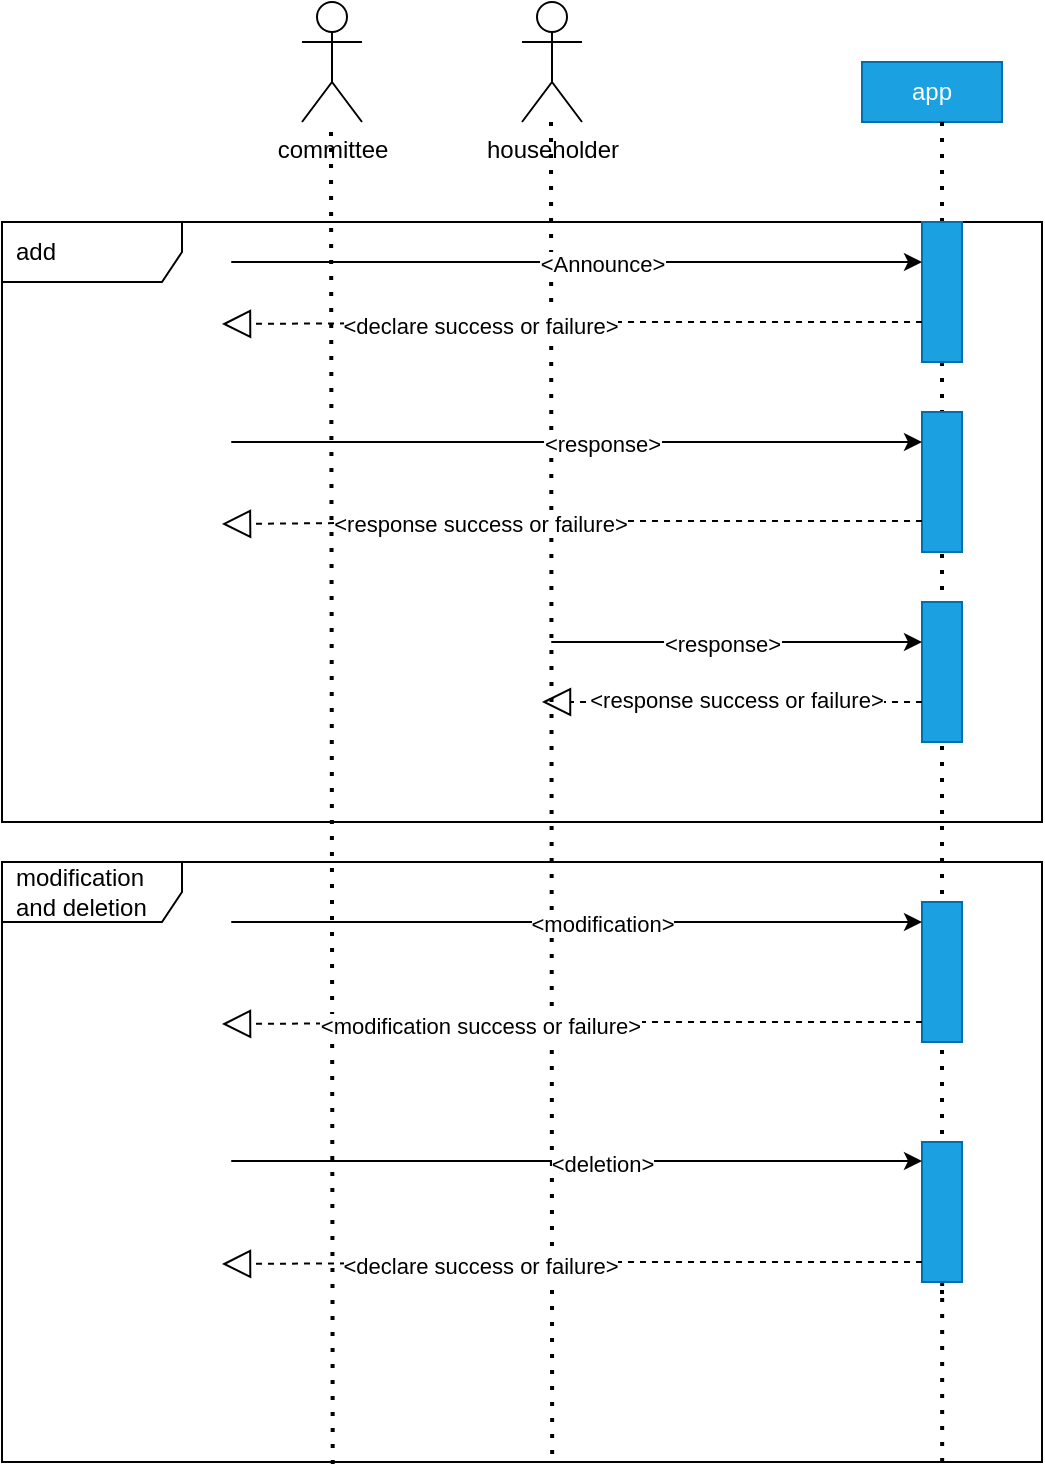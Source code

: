 <mxfile>
    <diagram id="gek72pfAOd09pvkMcDN4" name="第1頁">
        <mxGraphModel dx="767" dy="435" grid="1" gridSize="10" guides="1" tooltips="1" connect="1" arrows="1" fold="1" page="1" pageScale="1" pageWidth="827" pageHeight="1169" math="0" shadow="0">
            <root>
                <mxCell id="0"/>
                <mxCell id="1" parent="0"/>
                <mxCell id="3" value="add" style="shape=umlFrame;whiteSpace=wrap;html=1;width=90;height=30;boundedLbl=1;verticalAlign=middle;align=left;spacingLeft=5;" parent="1" vertex="1">
                    <mxGeometry x="230" y="160" width="520" height="300" as="geometry"/>
                </mxCell>
                <mxCell id="4" value="committee" style="shape=umlActor;verticalLabelPosition=bottom;verticalAlign=top;html=1;" parent="1" vertex="1">
                    <mxGeometry x="380" y="50" width="30" height="60" as="geometry"/>
                </mxCell>
                <mxCell id="11" value="householder" style="shape=umlActor;verticalLabelPosition=bottom;verticalAlign=top;html=1;outlineConnect=0;" parent="1" vertex="1">
                    <mxGeometry x="490" y="50" width="30" height="60" as="geometry"/>
                </mxCell>
                <mxCell id="13" value="" style="endArrow=none;dashed=1;html=1;dashPattern=1 3;strokeWidth=2;entryX=0.529;entryY=1.003;entryDx=0;entryDy=0;entryPerimeter=0;" parent="1" target="56" edge="1">
                    <mxGeometry width="50" height="50" relative="1" as="geometry">
                        <mxPoint x="504.5" y="110" as="sourcePoint"/>
                        <mxPoint x="505" y="861.333" as="targetPoint"/>
                        <Array as="points"/>
                    </mxGeometry>
                </mxCell>
                <mxCell id="19" value="" style="endArrow=none;dashed=1;html=1;dashPattern=1 3;strokeWidth=2;entryX=0.318;entryY=1.008;entryDx=0;entryDy=0;entryPerimeter=0;" parent="1" target="56" edge="1">
                    <mxGeometry width="50" height="50" relative="1" as="geometry">
                        <mxPoint x="394.5" y="115" as="sourcePoint"/>
                        <mxPoint x="395" y="850" as="targetPoint"/>
                        <Array as="points"/>
                    </mxGeometry>
                </mxCell>
                <mxCell id="20" value="app" style="rounded=0;whiteSpace=wrap;html=1;fillColor=#1ba1e2;fontColor=#ffffff;strokeColor=#006EAF;" parent="1" vertex="1">
                    <mxGeometry x="660" y="80" width="70" height="30" as="geometry"/>
                </mxCell>
                <mxCell id="21" value="" style="endArrow=none;dashed=1;html=1;dashPattern=1 3;strokeWidth=2;startArrow=none;" parent="1" source="22" edge="1">
                    <mxGeometry width="50" height="50" relative="1" as="geometry">
                        <mxPoint x="700" y="110" as="sourcePoint"/>
                        <mxPoint x="700" y="700" as="targetPoint"/>
                        <Array as="points"/>
                    </mxGeometry>
                </mxCell>
                <mxCell id="23" value="" style="endArrow=none;dashed=1;html=1;dashPattern=1 3;strokeWidth=2;" parent="1" target="22" edge="1">
                    <mxGeometry width="50" height="50" relative="1" as="geometry">
                        <mxPoint x="700" y="110" as="sourcePoint"/>
                        <mxPoint x="700" y="480" as="targetPoint"/>
                        <Array as="points"/>
                    </mxGeometry>
                </mxCell>
                <mxCell id="22" value="" style="html=1;points=[];perimeter=orthogonalPerimeter;fillColor=#1ba1e2;fontColor=#ffffff;strokeColor=#006EAF;" parent="1" vertex="1">
                    <mxGeometry x="690" y="160" width="20" height="70" as="geometry"/>
                </mxCell>
                <mxCell id="25" value="" style="html=1;points=[];perimeter=orthogonalPerimeter;fillColor=#1ba1e2;fontColor=#ffffff;strokeColor=#006EAF;" parent="1" vertex="1">
                    <mxGeometry x="690" y="255" width="20" height="70" as="geometry"/>
                </mxCell>
                <mxCell id="26" value="" style="html=1;points=[];perimeter=orthogonalPerimeter;fillColor=#1ba1e2;fontColor=#ffffff;strokeColor=#006EAF;" parent="1" vertex="1">
                    <mxGeometry x="690" y="350" width="20" height="70" as="geometry"/>
                </mxCell>
                <mxCell id="28" value="" style="endArrow=classic;html=1;" parent="1" edge="1">
                    <mxGeometry relative="1" as="geometry">
                        <mxPoint x="550" y="180" as="sourcePoint"/>
                        <mxPoint x="690" y="180" as="targetPoint"/>
                        <Array as="points">
                            <mxPoint x="340" y="180"/>
                        </Array>
                    </mxGeometry>
                </mxCell>
                <mxCell id="29" value="&amp;lt;Announce&amp;gt;" style="edgeLabel;resizable=0;html=1;align=center;verticalAlign=middle;" parent="28" connectable="0" vertex="1">
                    <mxGeometry relative="1" as="geometry">
                        <mxPoint x="120" y="1" as="offset"/>
                    </mxGeometry>
                </mxCell>
                <mxCell id="32" value="" style="endArrow=block;dashed=1;endFill=0;endSize=12;html=1;" parent="1" edge="1">
                    <mxGeometry width="160" relative="1" as="geometry">
                        <mxPoint x="690" y="210" as="sourcePoint"/>
                        <mxPoint x="340" y="211" as="targetPoint"/>
                        <Array as="points">
                            <mxPoint x="530" y="210"/>
                        </Array>
                    </mxGeometry>
                </mxCell>
                <mxCell id="34" value="&amp;lt;declare success or failure&amp;gt;" style="edgeLabel;html=1;align=center;verticalAlign=middle;resizable=0;points=[];" parent="32" vertex="1" connectable="0">
                    <mxGeometry x="0.263" y="1" relative="1" as="geometry">
                        <mxPoint as="offset"/>
                    </mxGeometry>
                </mxCell>
                <mxCell id="37" value="" style="endArrow=classic;html=1;" parent="1" edge="1">
                    <mxGeometry relative="1" as="geometry">
                        <mxPoint x="550" y="270" as="sourcePoint"/>
                        <mxPoint x="690" y="270" as="targetPoint"/>
                        <Array as="points">
                            <mxPoint x="340" y="270"/>
                        </Array>
                    </mxGeometry>
                </mxCell>
                <mxCell id="38" value="&amp;lt;response&amp;gt;" style="edgeLabel;resizable=0;html=1;align=center;verticalAlign=middle;" parent="37" connectable="0" vertex="1">
                    <mxGeometry relative="1" as="geometry">
                        <mxPoint x="120" y="1" as="offset"/>
                    </mxGeometry>
                </mxCell>
                <mxCell id="40" value="" style="endArrow=block;dashed=1;endFill=0;endSize=12;html=1;" parent="1" edge="1">
                    <mxGeometry width="160" relative="1" as="geometry">
                        <mxPoint x="690" y="309.5" as="sourcePoint"/>
                        <mxPoint x="340" y="311" as="targetPoint"/>
                        <Array as="points">
                            <mxPoint x="530" y="309.5"/>
                        </Array>
                    </mxGeometry>
                </mxCell>
                <mxCell id="41" value="&amp;lt;response success or failure&amp;gt;" style="edgeLabel;html=1;align=center;verticalAlign=middle;resizable=0;points=[];" parent="40" vertex="1" connectable="0">
                    <mxGeometry x="0.263" y="1" relative="1" as="geometry">
                        <mxPoint as="offset"/>
                    </mxGeometry>
                </mxCell>
                <mxCell id="46" value="" style="endArrow=classic;html=1;" parent="1" edge="1">
                    <mxGeometry relative="1" as="geometry">
                        <mxPoint x="670" y="370" as="sourcePoint"/>
                        <mxPoint x="690" y="370" as="targetPoint"/>
                        <Array as="points">
                            <mxPoint x="500" y="370"/>
                        </Array>
                    </mxGeometry>
                </mxCell>
                <mxCell id="47" value="&amp;lt;response&amp;gt;" style="edgeLabel;resizable=0;html=1;align=center;verticalAlign=middle;" parent="46" connectable="0" vertex="1">
                    <mxGeometry relative="1" as="geometry">
                        <mxPoint x="80" y="1" as="offset"/>
                    </mxGeometry>
                </mxCell>
                <mxCell id="50" value="" style="endArrow=block;dashed=1;endFill=0;endSize=12;html=1;" parent="1" edge="1">
                    <mxGeometry width="160" relative="1" as="geometry">
                        <mxPoint x="690" y="400" as="sourcePoint"/>
                        <mxPoint x="500" y="400" as="targetPoint"/>
                        <Array as="points">
                            <mxPoint x="620" y="400"/>
                        </Array>
                    </mxGeometry>
                </mxCell>
                <mxCell id="52" value="&amp;lt;response success or failure&amp;gt;" style="edgeLabel;html=1;align=center;verticalAlign=middle;resizable=0;points=[];" parent="50" vertex="1" connectable="0">
                    <mxGeometry x="0.352" y="1" relative="1" as="geometry">
                        <mxPoint x="35" y="-2" as="offset"/>
                    </mxGeometry>
                </mxCell>
                <mxCell id="56" value="modification and deletion" style="shape=umlFrame;whiteSpace=wrap;html=1;width=90;height=30;boundedLbl=1;verticalAlign=middle;align=left;spacingLeft=5;" parent="1" vertex="1">
                    <mxGeometry x="230" y="480" width="520" height="300" as="geometry"/>
                </mxCell>
                <mxCell id="57" value="" style="endArrow=none;dashed=1;html=1;dashPattern=1 3;strokeWidth=2;startArrow=none;entryX=0.904;entryY=1.008;entryDx=0;entryDy=0;entryPerimeter=0;" parent="1" source="59" target="56" edge="1">
                    <mxGeometry width="50" height="50" relative="1" as="geometry">
                        <mxPoint x="700" y="450" as="sourcePoint"/>
                        <mxPoint x="700" y="820" as="targetPoint"/>
                        <Array as="points"/>
                    </mxGeometry>
                </mxCell>
                <mxCell id="58" value="" style="html=1;points=[];perimeter=orthogonalPerimeter;fillColor=#1ba1e2;fontColor=#ffffff;strokeColor=#006EAF;" parent="1" vertex="1">
                    <mxGeometry x="690" y="500" width="20" height="70" as="geometry"/>
                </mxCell>
                <mxCell id="61" value="" style="endArrow=classic;html=1;" parent="1" edge="1">
                    <mxGeometry relative="1" as="geometry">
                        <mxPoint x="550" y="510" as="sourcePoint"/>
                        <mxPoint x="690" y="510" as="targetPoint"/>
                        <Array as="points">
                            <mxPoint x="340" y="510"/>
                        </Array>
                    </mxGeometry>
                </mxCell>
                <mxCell id="62" value="&amp;lt;modification&amp;gt;" style="edgeLabel;resizable=0;html=1;align=center;verticalAlign=middle;" parent="61" connectable="0" vertex="1">
                    <mxGeometry relative="1" as="geometry">
                        <mxPoint x="120" y="1" as="offset"/>
                    </mxGeometry>
                </mxCell>
                <mxCell id="63" value="" style="endArrow=block;dashed=1;endFill=0;endSize=12;html=1;" parent="1" edge="1">
                    <mxGeometry width="160" relative="1" as="geometry">
                        <mxPoint x="690" y="560" as="sourcePoint"/>
                        <mxPoint x="340" y="561" as="targetPoint"/>
                        <Array as="points">
                            <mxPoint x="530" y="560"/>
                        </Array>
                    </mxGeometry>
                </mxCell>
                <mxCell id="64" value="&amp;lt;modification success or failure&amp;gt;" style="edgeLabel;html=1;align=center;verticalAlign=middle;resizable=0;points=[];" parent="63" vertex="1" connectable="0">
                    <mxGeometry x="0.263" y="1" relative="1" as="geometry">
                        <mxPoint as="offset"/>
                    </mxGeometry>
                </mxCell>
                <mxCell id="59" value="" style="html=1;points=[];perimeter=orthogonalPerimeter;fillColor=#1ba1e2;fontColor=#ffffff;strokeColor=#006EAF;" parent="1" vertex="1">
                    <mxGeometry x="690" y="620" width="20" height="70" as="geometry"/>
                </mxCell>
                <mxCell id="76" value="" style="endArrow=classic;html=1;" parent="1" edge="1">
                    <mxGeometry relative="1" as="geometry">
                        <mxPoint x="550" y="629.5" as="sourcePoint"/>
                        <mxPoint x="690" y="629.5" as="targetPoint"/>
                        <Array as="points">
                            <mxPoint x="340" y="629.5"/>
                        </Array>
                    </mxGeometry>
                </mxCell>
                <mxCell id="77" value="&amp;lt;deletion&amp;gt;" style="edgeLabel;resizable=0;html=1;align=center;verticalAlign=middle;" parent="76" connectable="0" vertex="1">
                    <mxGeometry relative="1" as="geometry">
                        <mxPoint x="120" y="1" as="offset"/>
                    </mxGeometry>
                </mxCell>
                <mxCell id="78" value="" style="endArrow=block;dashed=1;endFill=0;endSize=12;html=1;" parent="1" edge="1">
                    <mxGeometry width="160" relative="1" as="geometry">
                        <mxPoint x="690" y="680" as="sourcePoint"/>
                        <mxPoint x="340" y="681" as="targetPoint"/>
                        <Array as="points">
                            <mxPoint x="530" y="680"/>
                        </Array>
                    </mxGeometry>
                </mxCell>
                <mxCell id="79" value="&amp;lt;declare success or failure&amp;gt;" style="edgeLabel;html=1;align=center;verticalAlign=middle;resizable=0;points=[];" parent="78" vertex="1" connectable="0">
                    <mxGeometry x="0.263" y="1" relative="1" as="geometry">
                        <mxPoint as="offset"/>
                    </mxGeometry>
                </mxCell>
            </root>
        </mxGraphModel>
    </diagram>
</mxfile>